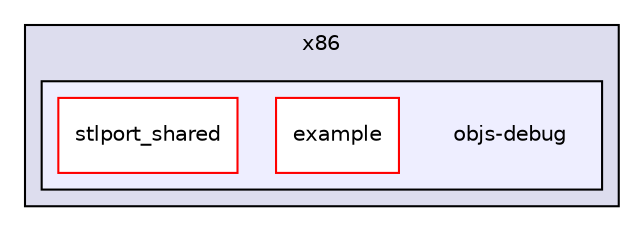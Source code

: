 digraph "fmod/android/fmodstudioapi10503android/api/lowlevel/examples/eclipse/play_sound/obj/local/x86/objs-debug" {
  compound=true
  node [ fontsize="10", fontname="Helvetica"];
  edge [ labelfontsize="10", labelfontname="Helvetica"];
  subgraph clusterdir_f8c2627719455976fd7ccdeb22dee577 {
    graph [ bgcolor="#ddddee", pencolor="black", label="x86" fontname="Helvetica", fontsize="10", URL="dir_f8c2627719455976fd7ccdeb22dee577.html"]
  subgraph clusterdir_a8415b0f8b443785890b92be1ad6c12c {
    graph [ bgcolor="#eeeeff", pencolor="black", label="" URL="dir_a8415b0f8b443785890b92be1ad6c12c.html"];
    dir_a8415b0f8b443785890b92be1ad6c12c [shape=plaintext label="objs-debug"];
    dir_47e8b29403fe1c53f2fd1ed9baafff54 [shape=box label="example" color="red" fillcolor="white" style="filled" URL="dir_47e8b29403fe1c53f2fd1ed9baafff54.html"];
    dir_a94c0934ac32fb02f41eb502d3d12add [shape=box label="stlport_shared" color="red" fillcolor="white" style="filled" URL="dir_a94c0934ac32fb02f41eb502d3d12add.html"];
  }
  }
}
